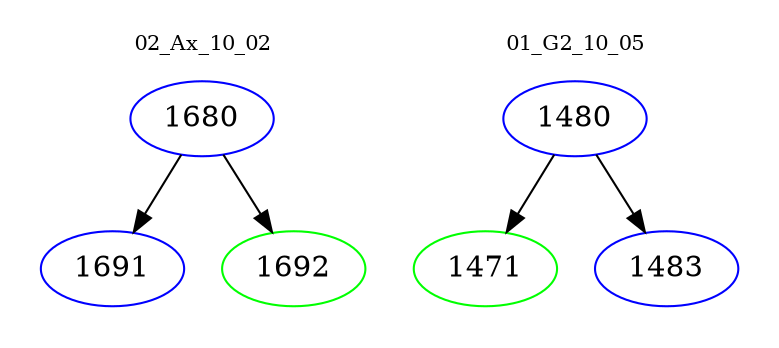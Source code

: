 digraph{
subgraph cluster_0 {
color = white
label = "02_Ax_10_02";
fontsize=10;
T0_1680 [label="1680", color="blue"]
T0_1680 -> T0_1691 [color="black"]
T0_1691 [label="1691", color="blue"]
T0_1680 -> T0_1692 [color="black"]
T0_1692 [label="1692", color="green"]
}
subgraph cluster_1 {
color = white
label = "01_G2_10_05";
fontsize=10;
T1_1480 [label="1480", color="blue"]
T1_1480 -> T1_1471 [color="black"]
T1_1471 [label="1471", color="green"]
T1_1480 -> T1_1483 [color="black"]
T1_1483 [label="1483", color="blue"]
}
}
